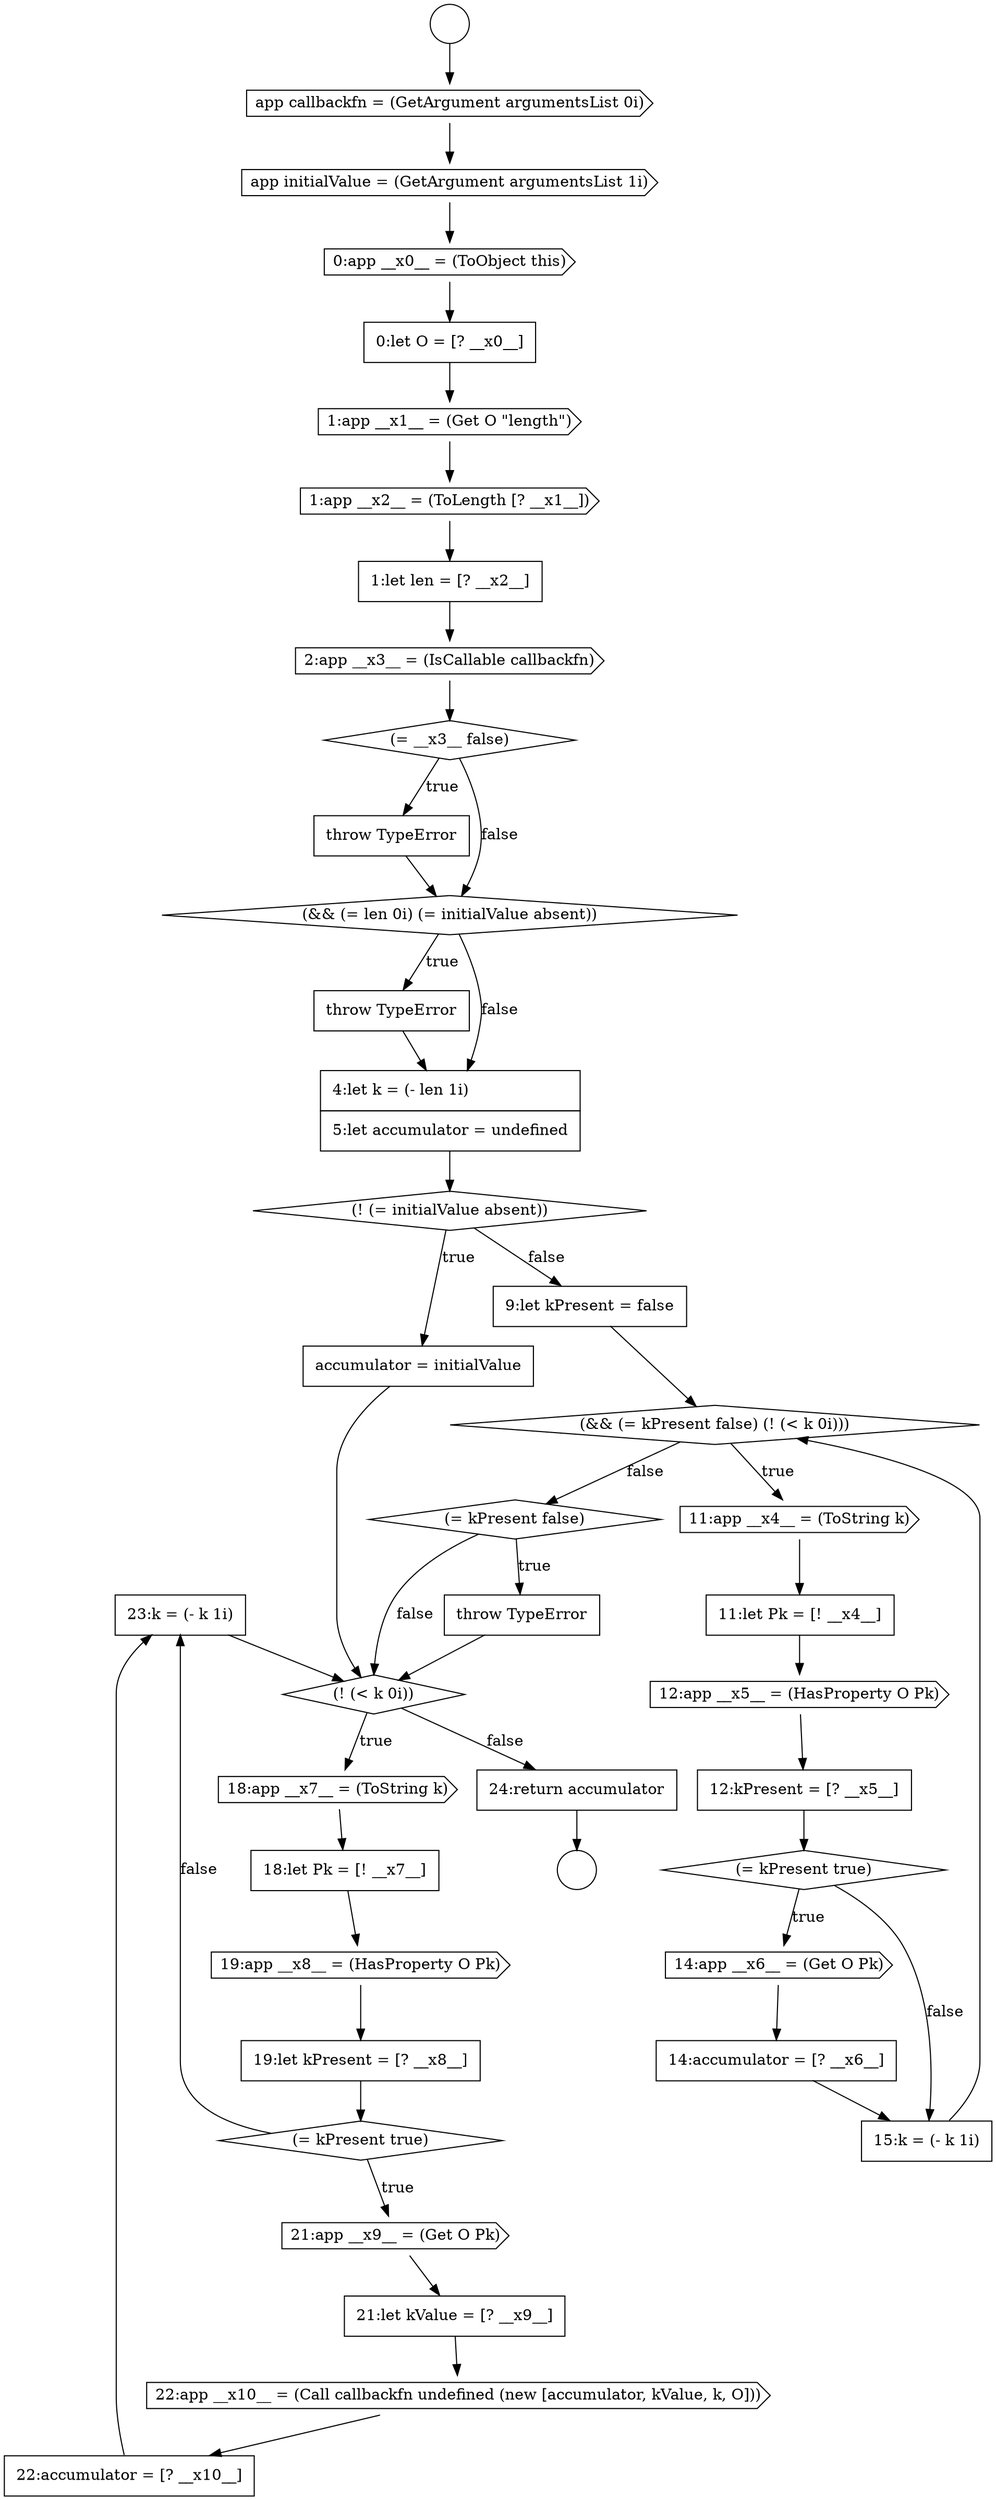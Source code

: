 digraph {
  node15295 [shape=none, margin=0, label=<<font color="black">
    <table border="0" cellborder="1" cellspacing="0" cellpadding="10">
      <tr><td align="left">23:k = (- k 1i)</td></tr>
    </table>
  </font>> color="black" fillcolor="white" style=filled]
  node15258 [shape=cds, label=<<font color="black">app callbackfn = (GetArgument argumentsList 0i)</font>> color="black" fillcolor="white" style=filled]
  node15281 [shape=none, margin=0, label=<<font color="black">
    <table border="0" cellborder="1" cellspacing="0" cellpadding="10">
      <tr><td align="left">14:accumulator = [? __x6__]</td></tr>
    </table>
  </font>> color="black" fillcolor="white" style=filled]
  node15285 [shape=diamond, label=<<font color="black">(! (&lt; k 0i))</font>> color="black" fillcolor="white" style=filled]
  node15290 [shape=diamond, label=<<font color="black">(= kPresent true)</font>> color="black" fillcolor="white" style=filled]
  node15284 [shape=none, margin=0, label=<<font color="black">
    <table border="0" cellborder="1" cellspacing="0" cellpadding="10">
      <tr><td align="left">throw TypeError</td></tr>
    </table>
  </font>> color="black" fillcolor="white" style=filled]
  node15291 [shape=cds, label=<<font color="black">21:app __x9__ = (Get O Pk)</font>> color="black" fillcolor="white" style=filled]
  node15276 [shape=none, margin=0, label=<<font color="black">
    <table border="0" cellborder="1" cellspacing="0" cellpadding="10">
      <tr><td align="left">11:let Pk = [! __x4__]</td></tr>
    </table>
  </font>> color="black" fillcolor="white" style=filled]
  node15269 [shape=none, margin=0, label=<<font color="black">
    <table border="0" cellborder="1" cellspacing="0" cellpadding="10">
      <tr><td align="left">throw TypeError</td></tr>
    </table>
  </font>> color="black" fillcolor="white" style=filled]
  node15283 [shape=diamond, label=<<font color="black">(= kPresent false)</font>> color="black" fillcolor="white" style=filled]
  node15292 [shape=none, margin=0, label=<<font color="black">
    <table border="0" cellborder="1" cellspacing="0" cellpadding="10">
      <tr><td align="left">21:let kValue = [? __x9__]</td></tr>
    </table>
  </font>> color="black" fillcolor="white" style=filled]
  node15287 [shape=none, margin=0, label=<<font color="black">
    <table border="0" cellborder="1" cellspacing="0" cellpadding="10">
      <tr><td align="left">18:let Pk = [! __x7__]</td></tr>
    </table>
  </font>> color="black" fillcolor="white" style=filled]
  node15278 [shape=none, margin=0, label=<<font color="black">
    <table border="0" cellborder="1" cellspacing="0" cellpadding="10">
      <tr><td align="left">12:kPresent = [? __x5__]</td></tr>
    </table>
  </font>> color="black" fillcolor="white" style=filled]
  node15257 [shape=circle label=" " color="black" fillcolor="white" style=filled]
  node15267 [shape=none, margin=0, label=<<font color="black">
    <table border="0" cellborder="1" cellspacing="0" cellpadding="10">
      <tr><td align="left">throw TypeError</td></tr>
    </table>
  </font>> color="black" fillcolor="white" style=filled]
  node15293 [shape=cds, label=<<font color="black">22:app __x10__ = (Call callbackfn undefined (new [accumulator, kValue, k, O]))</font>> color="black" fillcolor="white" style=filled]
  node15263 [shape=cds, label=<<font color="black">1:app __x2__ = (ToLength [? __x1__])</font>> color="black" fillcolor="white" style=filled]
  node15282 [shape=none, margin=0, label=<<font color="black">
    <table border="0" cellborder="1" cellspacing="0" cellpadding="10">
      <tr><td align="left">15:k = (- k 1i)</td></tr>
    </table>
  </font>> color="black" fillcolor="white" style=filled]
  node15286 [shape=cds, label=<<font color="black">18:app __x7__ = (ToString k)</font>> color="black" fillcolor="white" style=filled]
  node15264 [shape=none, margin=0, label=<<font color="black">
    <table border="0" cellborder="1" cellspacing="0" cellpadding="10">
      <tr><td align="left">1:let len = [? __x2__]</td></tr>
    </table>
  </font>> color="black" fillcolor="white" style=filled]
  node15274 [shape=diamond, label=<<font color="black">(&amp;&amp; (= kPresent false) (! (&lt; k 0i)))</font>> color="black" fillcolor="white" style=filled]
  node15261 [shape=none, margin=0, label=<<font color="black">
    <table border="0" cellborder="1" cellspacing="0" cellpadding="10">
      <tr><td align="left">0:let O = [? __x0__]</td></tr>
    </table>
  </font>> color="black" fillcolor="white" style=filled]
  node15271 [shape=diamond, label=<<font color="black">(! (= initialValue absent))</font>> color="black" fillcolor="white" style=filled]
  node15289 [shape=none, margin=0, label=<<font color="black">
    <table border="0" cellborder="1" cellspacing="0" cellpadding="10">
      <tr><td align="left">19:let kPresent = [? __x8__]</td></tr>
    </table>
  </font>> color="black" fillcolor="white" style=filled]
  node15296 [shape=none, margin=0, label=<<font color="black">
    <table border="0" cellborder="1" cellspacing="0" cellpadding="10">
      <tr><td align="left">24:return accumulator</td></tr>
    </table>
  </font>> color="black" fillcolor="white" style=filled]
  node15279 [shape=diamond, label=<<font color="black">(= kPresent true)</font>> color="black" fillcolor="white" style=filled]
  node15266 [shape=diamond, label=<<font color="black">(= __x3__ false)</font>> color="black" fillcolor="white" style=filled]
  node15265 [shape=cds, label=<<font color="black">2:app __x3__ = (IsCallable callbackfn)</font>> color="black" fillcolor="white" style=filled]
  node15270 [shape=none, margin=0, label=<<font color="black">
    <table border="0" cellborder="1" cellspacing="0" cellpadding="10">
      <tr><td align="left">4:let k = (- len 1i)</td></tr>
      <tr><td align="left">5:let accumulator = undefined</td></tr>
    </table>
  </font>> color="black" fillcolor="white" style=filled]
  node15275 [shape=cds, label=<<font color="black">11:app __x4__ = (ToString k)</font>> color="black" fillcolor="white" style=filled]
  node15280 [shape=cds, label=<<font color="black">14:app __x6__ = (Get O Pk)</font>> color="black" fillcolor="white" style=filled]
  node15259 [shape=cds, label=<<font color="black">app initialValue = (GetArgument argumentsList 1i)</font>> color="black" fillcolor="white" style=filled]
  node15288 [shape=cds, label=<<font color="black">19:app __x8__ = (HasProperty O Pk)</font>> color="black" fillcolor="white" style=filled]
  node15256 [shape=circle label=" " color="black" fillcolor="white" style=filled]
  node15294 [shape=none, margin=0, label=<<font color="black">
    <table border="0" cellborder="1" cellspacing="0" cellpadding="10">
      <tr><td align="left">22:accumulator = [? __x10__]</td></tr>
    </table>
  </font>> color="black" fillcolor="white" style=filled]
  node15260 [shape=cds, label=<<font color="black">0:app __x0__ = (ToObject this)</font>> color="black" fillcolor="white" style=filled]
  node15277 [shape=cds, label=<<font color="black">12:app __x5__ = (HasProperty O Pk)</font>> color="black" fillcolor="white" style=filled]
  node15262 [shape=cds, label=<<font color="black">1:app __x1__ = (Get O &quot;length&quot;)</font>> color="black" fillcolor="white" style=filled]
  node15268 [shape=diamond, label=<<font color="black">(&amp;&amp; (= len 0i) (= initialValue absent))</font>> color="black" fillcolor="white" style=filled]
  node15272 [shape=none, margin=0, label=<<font color="black">
    <table border="0" cellborder="1" cellspacing="0" cellpadding="10">
      <tr><td align="left">accumulator = initialValue</td></tr>
    </table>
  </font>> color="black" fillcolor="white" style=filled]
  node15273 [shape=none, margin=0, label=<<font color="black">
    <table border="0" cellborder="1" cellspacing="0" cellpadding="10">
      <tr><td align="left">9:let kPresent = false</td></tr>
    </table>
  </font>> color="black" fillcolor="white" style=filled]
  node15272 -> node15285 [ color="black"]
  node15276 -> node15277 [ color="black"]
  node15289 -> node15290 [ color="black"]
  node15260 -> node15261 [ color="black"]
  node15291 -> node15292 [ color="black"]
  node15269 -> node15270 [ color="black"]
  node15295 -> node15285 [ color="black"]
  node15279 -> node15280 [label=<<font color="black">true</font>> color="black"]
  node15279 -> node15282 [label=<<font color="black">false</font>> color="black"]
  node15282 -> node15274 [ color="black"]
  node15296 -> node15257 [ color="black"]
  node15286 -> node15287 [ color="black"]
  node15258 -> node15259 [ color="black"]
  node15265 -> node15266 [ color="black"]
  node15294 -> node15295 [ color="black"]
  node15263 -> node15264 [ color="black"]
  node15288 -> node15289 [ color="black"]
  node15271 -> node15272 [label=<<font color="black">true</font>> color="black"]
  node15271 -> node15273 [label=<<font color="black">false</font>> color="black"]
  node15266 -> node15267 [label=<<font color="black">true</font>> color="black"]
  node15266 -> node15268 [label=<<font color="black">false</font>> color="black"]
  node15275 -> node15276 [ color="black"]
  node15273 -> node15274 [ color="black"]
  node15281 -> node15282 [ color="black"]
  node15274 -> node15275 [label=<<font color="black">true</font>> color="black"]
  node15274 -> node15283 [label=<<font color="black">false</font>> color="black"]
  node15268 -> node15269 [label=<<font color="black">true</font>> color="black"]
  node15268 -> node15270 [label=<<font color="black">false</font>> color="black"]
  node15278 -> node15279 [ color="black"]
  node15283 -> node15284 [label=<<font color="black">true</font>> color="black"]
  node15283 -> node15285 [label=<<font color="black">false</font>> color="black"]
  node15284 -> node15285 [ color="black"]
  node15292 -> node15293 [ color="black"]
  node15256 -> node15258 [ color="black"]
  node15280 -> node15281 [ color="black"]
  node15290 -> node15291 [label=<<font color="black">true</font>> color="black"]
  node15290 -> node15295 [label=<<font color="black">false</font>> color="black"]
  node15261 -> node15262 [ color="black"]
  node15259 -> node15260 [ color="black"]
  node15267 -> node15268 [ color="black"]
  node15285 -> node15286 [label=<<font color="black">true</font>> color="black"]
  node15285 -> node15296 [label=<<font color="black">false</font>> color="black"]
  node15262 -> node15263 [ color="black"]
  node15293 -> node15294 [ color="black"]
  node15287 -> node15288 [ color="black"]
  node15270 -> node15271 [ color="black"]
  node15277 -> node15278 [ color="black"]
  node15264 -> node15265 [ color="black"]
}
